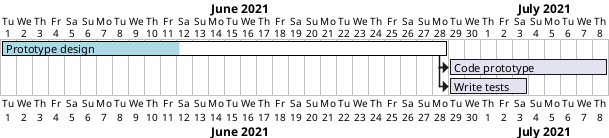 @startgantt

'Example Gantt chart
'For documentation see https://plantuml.com/gantt-diagram

Project starts 2021-06-01
[Prototype design] lasts 4 weeks
[Prototype design] is 40% completed
[Prototype design] is colored in LightBlue/Black
[Code prototype] lasts 10 days
[Write tests] lasts 5 days

[Code prototype] starts at [Prototype design]'s end
[Write tests] starts at [Code prototype]'s start

@endgantt
